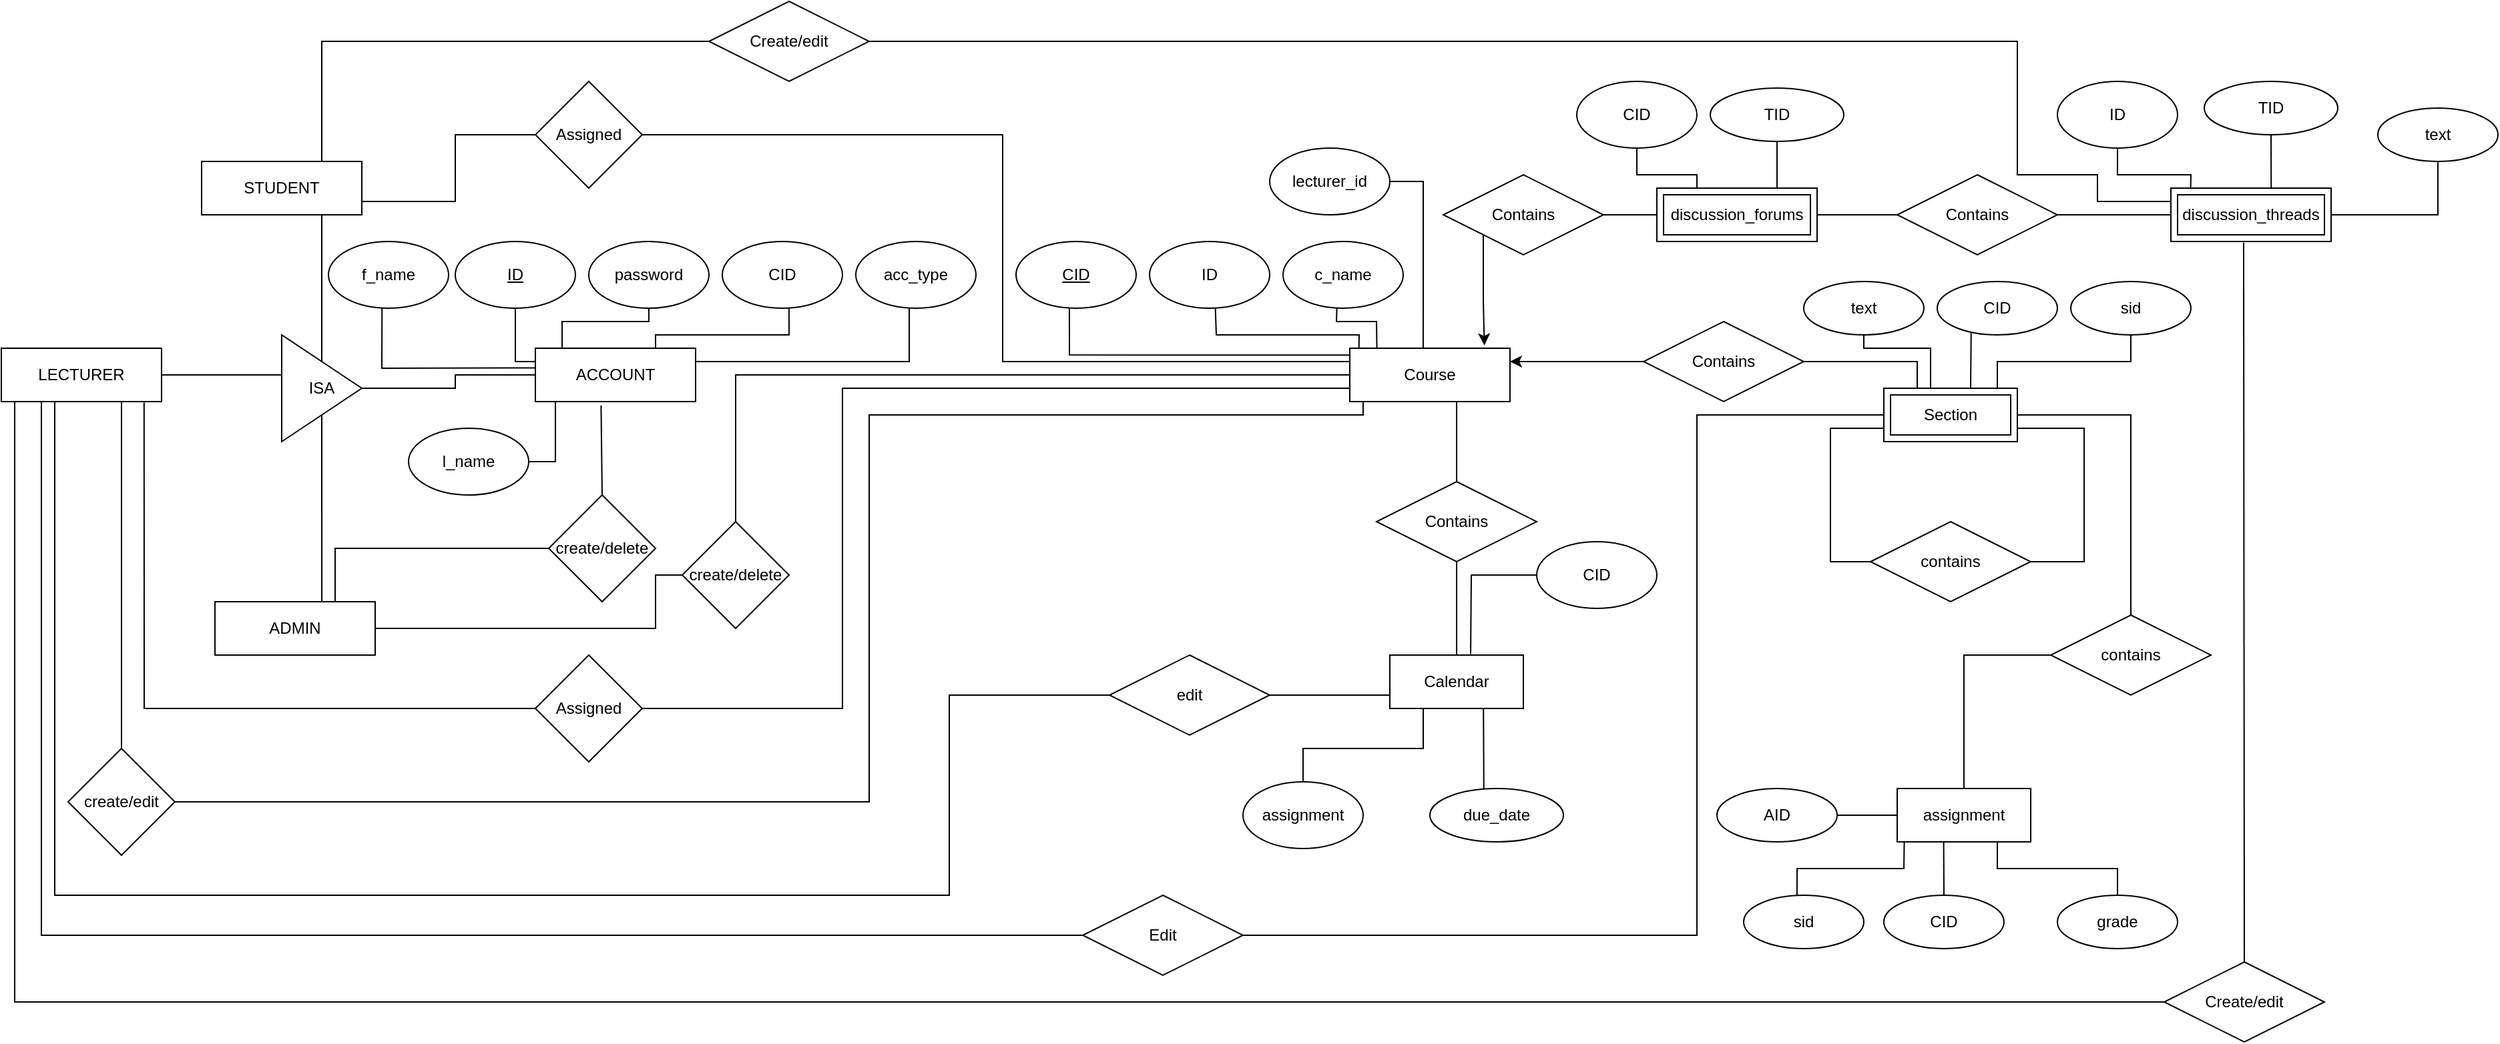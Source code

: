 <mxfile version="24.3.1" type="device">
  <diagram name="Page-1" id="hSoWHAhcee5RP-evhtU0">
    <mxGraphModel dx="3190" dy="1009" grid="0" gridSize="10" guides="1" tooltips="1" connect="1" arrows="1" fold="1" page="0" pageScale="1" pageWidth="850" pageHeight="1100" math="0" shadow="0">
      <root>
        <mxCell id="0" />
        <mxCell id="1" parent="0" />
        <mxCell id="UmYCyDXEo03vcc6FyXgW-2" value="ACCOUNT" style="rounded=0;whiteSpace=wrap;html=1;" parent="1" vertex="1">
          <mxGeometry x="-25" y="340" width="120" height="40" as="geometry" />
        </mxCell>
        <mxCell id="UmYCyDXEo03vcc6FyXgW-3" value="Course" style="rounded=0;whiteSpace=wrap;html=1;" parent="1" vertex="1">
          <mxGeometry x="585" y="340" width="120" height="40" as="geometry" />
        </mxCell>
        <mxCell id="UmYCyDXEo03vcc6FyXgW-4" value="STUDENT" style="rounded=0;whiteSpace=wrap;html=1;" parent="1" vertex="1">
          <mxGeometry x="-275" y="200" width="120" height="40" as="geometry" />
        </mxCell>
        <mxCell id="UmYCyDXEo03vcc6FyXgW-5" value="ADMIN" style="rounded=0;whiteSpace=wrap;html=1;" parent="1" vertex="1">
          <mxGeometry x="-265" y="530" width="120" height="40" as="geometry" />
        </mxCell>
        <mxCell id="UmYCyDXEo03vcc6FyXgW-6" value="LECTURER" style="rounded=0;whiteSpace=wrap;html=1;" parent="1" vertex="1">
          <mxGeometry x="-425" y="340" width="120" height="40" as="geometry" />
        </mxCell>
        <mxCell id="UmYCyDXEo03vcc6FyXgW-7" style="edgeStyle=orthogonalEdgeStyle;rounded=0;orthogonalLoop=1;jettySize=auto;html=1;exitX=0.5;exitY=1;exitDx=0;exitDy=0;" parent="1" source="UmYCyDXEo03vcc6FyXgW-6" target="UmYCyDXEo03vcc6FyXgW-6" edge="1">
          <mxGeometry relative="1" as="geometry" />
        </mxCell>
        <mxCell id="UmYCyDXEo03vcc6FyXgW-8" value="ISA" style="triangle;whiteSpace=wrap;html=1;rotation=0;" parent="1" vertex="1">
          <mxGeometry x="-215" y="330" width="60" height="80" as="geometry" />
        </mxCell>
        <mxCell id="UmYCyDXEo03vcc6FyXgW-9" value="" style="endArrow=none;html=1;rounded=0;exitX=1;exitY=0.5;exitDx=0;exitDy=0;entryX=0;entryY=0.5;entryDx=0;entryDy=0;" parent="1" source="UmYCyDXEo03vcc6FyXgW-8" target="UmYCyDXEo03vcc6FyXgW-2" edge="1">
          <mxGeometry width="50" height="50" relative="1" as="geometry">
            <mxPoint x="-135" y="450" as="sourcePoint" />
            <mxPoint x="-85" y="400" as="targetPoint" />
            <Array as="points">
              <mxPoint x="-85" y="370" />
              <mxPoint x="-85" y="360" />
            </Array>
          </mxGeometry>
        </mxCell>
        <mxCell id="UmYCyDXEo03vcc6FyXgW-10" value="" style="endArrow=none;html=1;rounded=0;entryX=0.5;entryY=1;entryDx=0;entryDy=0;exitX=0.667;exitY=0;exitDx=0;exitDy=0;exitPerimeter=0;" parent="1" source="UmYCyDXEo03vcc6FyXgW-5" target="UmYCyDXEo03vcc6FyXgW-8" edge="1">
          <mxGeometry width="50" height="50" relative="1" as="geometry">
            <mxPoint x="-155" y="500" as="sourcePoint" />
            <mxPoint x="-105" y="450" as="targetPoint" />
          </mxGeometry>
        </mxCell>
        <mxCell id="UmYCyDXEo03vcc6FyXgW-11" value="" style="endArrow=none;html=1;rounded=0;exitX=1;exitY=0.5;exitDx=0;exitDy=0;" parent="1" source="UmYCyDXEo03vcc6FyXgW-6" edge="1">
          <mxGeometry width="50" height="50" relative="1" as="geometry">
            <mxPoint x="-295" y="420" as="sourcePoint" />
            <mxPoint x="-215" y="360" as="targetPoint" />
          </mxGeometry>
        </mxCell>
        <mxCell id="UmYCyDXEo03vcc6FyXgW-12" value="" style="endArrow=none;html=1;rounded=0;exitX=0.5;exitY=0;exitDx=0;exitDy=0;entryX=0.75;entryY=1;entryDx=0;entryDy=0;" parent="1" source="UmYCyDXEo03vcc6FyXgW-8" target="UmYCyDXEo03vcc6FyXgW-4" edge="1">
          <mxGeometry width="50" height="50" relative="1" as="geometry">
            <mxPoint x="-45" y="260" as="sourcePoint" />
            <mxPoint x="5" y="210" as="targetPoint" />
          </mxGeometry>
        </mxCell>
        <mxCell id="UmYCyDXEo03vcc6FyXgW-13" value="create/delete" style="rhombus;whiteSpace=wrap;html=1;" parent="1" vertex="1">
          <mxGeometry x="-15" y="450" width="80" height="80" as="geometry" />
        </mxCell>
        <mxCell id="UmYCyDXEo03vcc6FyXgW-14" value="" style="endArrow=none;html=1;rounded=0;exitX=0.75;exitY=0;exitDx=0;exitDy=0;entryX=0;entryY=0.5;entryDx=0;entryDy=0;" parent="1" source="UmYCyDXEo03vcc6FyXgW-5" target="UmYCyDXEo03vcc6FyXgW-13" edge="1">
          <mxGeometry width="50" height="50" relative="1" as="geometry">
            <mxPoint x="-135" y="500" as="sourcePoint" />
            <mxPoint x="-85" y="450" as="targetPoint" />
            <Array as="points">
              <mxPoint x="-175" y="490" />
            </Array>
          </mxGeometry>
        </mxCell>
        <mxCell id="UmYCyDXEo03vcc6FyXgW-15" value="" style="endArrow=none;html=1;rounded=0;entryX=0.41;entryY=1.071;entryDx=0;entryDy=0;entryPerimeter=0;exitX=0.5;exitY=0;exitDx=0;exitDy=0;" parent="1" source="UmYCyDXEo03vcc6FyXgW-13" target="UmYCyDXEo03vcc6FyXgW-2" edge="1">
          <mxGeometry width="50" height="50" relative="1" as="geometry">
            <mxPoint x="-45" y="500" as="sourcePoint" />
            <mxPoint x="5" y="450" as="targetPoint" />
          </mxGeometry>
        </mxCell>
        <mxCell id="UmYCyDXEo03vcc6FyXgW-16" value="create/delete" style="rhombus;whiteSpace=wrap;html=1;" parent="1" vertex="1">
          <mxGeometry x="85" y="470" width="80" height="80" as="geometry" />
        </mxCell>
        <mxCell id="UmYCyDXEo03vcc6FyXgW-17" value="" style="endArrow=none;html=1;rounded=0;exitX=1;exitY=0.5;exitDx=0;exitDy=0;entryX=0;entryY=0.5;entryDx=0;entryDy=0;" parent="1" source="UmYCyDXEo03vcc6FyXgW-5" target="UmYCyDXEo03vcc6FyXgW-16" edge="1">
          <mxGeometry width="50" height="50" relative="1" as="geometry">
            <mxPoint x="-45" y="540" as="sourcePoint" />
            <mxPoint x="75" y="520" as="targetPoint" />
            <Array as="points">
              <mxPoint x="65" y="550" />
              <mxPoint x="65" y="510" />
            </Array>
          </mxGeometry>
        </mxCell>
        <mxCell id="UmYCyDXEo03vcc6FyXgW-18" value="" style="endArrow=none;html=1;rounded=0;exitX=0.5;exitY=0;exitDx=0;exitDy=0;entryX=0;entryY=0.5;entryDx=0;entryDy=0;" parent="1" source="UmYCyDXEo03vcc6FyXgW-16" target="UmYCyDXEo03vcc6FyXgW-3" edge="1">
          <mxGeometry width="50" height="50" relative="1" as="geometry">
            <mxPoint x="285" y="430" as="sourcePoint" />
            <mxPoint x="335" y="380" as="targetPoint" />
            <Array as="points">
              <mxPoint x="125" y="360" />
            </Array>
          </mxGeometry>
        </mxCell>
        <mxCell id="UmYCyDXEo03vcc6FyXgW-19" value="Assigned" style="rhombus;whiteSpace=wrap;html=1;" parent="1" vertex="1">
          <mxGeometry x="-25" y="140" width="80" height="80" as="geometry" />
        </mxCell>
        <mxCell id="UmYCyDXEo03vcc6FyXgW-20" value="Assigned" style="rhombus;whiteSpace=wrap;html=1;" parent="1" vertex="1">
          <mxGeometry x="-25" y="570" width="80" height="80" as="geometry" />
        </mxCell>
        <mxCell id="UmYCyDXEo03vcc6FyXgW-21" value="ID" style="ellipse;whiteSpace=wrap;html=1;fontStyle=4" parent="1" vertex="1">
          <mxGeometry x="-85" y="260" width="90" height="50" as="geometry" />
        </mxCell>
        <mxCell id="UmYCyDXEo03vcc6FyXgW-23" value="password" style="ellipse;whiteSpace=wrap;html=1;" parent="1" vertex="1">
          <mxGeometry x="15" y="260" width="90" height="50" as="geometry" />
        </mxCell>
        <mxCell id="UmYCyDXEo03vcc6FyXgW-24" value="CID" style="ellipse;whiteSpace=wrap;html=1;" parent="1" vertex="1">
          <mxGeometry x="115" y="260" width="90" height="50" as="geometry" />
        </mxCell>
        <mxCell id="UmYCyDXEo03vcc6FyXgW-25" value="acc_type" style="ellipse;whiteSpace=wrap;html=1;" parent="1" vertex="1">
          <mxGeometry x="215" y="260" width="90" height="50" as="geometry" />
        </mxCell>
        <mxCell id="UmYCyDXEo03vcc6FyXgW-26" value="" style="endArrow=none;html=1;rounded=0;exitX=0;exitY=0.25;exitDx=0;exitDy=0;entryX=0.5;entryY=1;entryDx=0;entryDy=0;" parent="1" source="UmYCyDXEo03vcc6FyXgW-2" target="UmYCyDXEo03vcc6FyXgW-21" edge="1">
          <mxGeometry width="50" height="50" relative="1" as="geometry">
            <mxPoint x="135" y="390" as="sourcePoint" />
            <mxPoint x="185" y="340" as="targetPoint" />
            <Array as="points">
              <mxPoint x="-40" y="350" />
            </Array>
          </mxGeometry>
        </mxCell>
        <mxCell id="UmYCyDXEo03vcc6FyXgW-27" value="" style="endArrow=none;html=1;rounded=0;entryX=0.5;entryY=1;entryDx=0;entryDy=0;exitX=0.167;exitY=0;exitDx=0;exitDy=0;exitPerimeter=0;" parent="1" source="UmYCyDXEo03vcc6FyXgW-2" target="UmYCyDXEo03vcc6FyXgW-23" edge="1">
          <mxGeometry width="50" height="50" relative="1" as="geometry">
            <mxPoint x="-45" y="370" as="sourcePoint" />
            <mxPoint x="5" y="320" as="targetPoint" />
            <Array as="points">
              <mxPoint x="-5" y="320" />
              <mxPoint x="60" y="320" />
            </Array>
          </mxGeometry>
        </mxCell>
        <mxCell id="UmYCyDXEo03vcc6FyXgW-28" value="" style="endArrow=none;html=1;rounded=0;exitX=0.75;exitY=0;exitDx=0;exitDy=0;entryX=0.555;entryY=0.994;entryDx=0;entryDy=0;entryPerimeter=0;" parent="1" source="UmYCyDXEo03vcc6FyXgW-2" target="UmYCyDXEo03vcc6FyXgW-24" edge="1">
          <mxGeometry width="50" height="50" relative="1" as="geometry">
            <mxPoint x="125" y="350" as="sourcePoint" />
            <mxPoint x="175" y="300" as="targetPoint" />
            <Array as="points">
              <mxPoint x="65" y="330" />
              <mxPoint x="165" y="330" />
            </Array>
          </mxGeometry>
        </mxCell>
        <mxCell id="UmYCyDXEo03vcc6FyXgW-29" value="" style="endArrow=none;html=1;rounded=0;exitX=1;exitY=0.25;exitDx=0;exitDy=0;" parent="1" source="UmYCyDXEo03vcc6FyXgW-2" edge="1">
          <mxGeometry width="50" height="50" relative="1" as="geometry">
            <mxPoint x="125" y="350" as="sourcePoint" />
            <mxPoint x="255" y="310" as="targetPoint" />
            <Array as="points">
              <mxPoint x="255" y="350" />
            </Array>
          </mxGeometry>
        </mxCell>
        <mxCell id="UmYCyDXEo03vcc6FyXgW-30" value="" style="endArrow=none;html=1;rounded=0;exitX=1;exitY=0.5;exitDx=0;exitDy=0;entryX=0;entryY=0.25;entryDx=0;entryDy=0;" parent="1" source="UmYCyDXEo03vcc6FyXgW-19" target="UmYCyDXEo03vcc6FyXgW-3" edge="1">
          <mxGeometry width="50" height="50" relative="1" as="geometry">
            <mxPoint x="-45" y="320" as="sourcePoint" />
            <mxPoint x="5" y="270" as="targetPoint" />
            <Array as="points">
              <mxPoint x="325" y="180" />
              <mxPoint x="325" y="350" />
            </Array>
          </mxGeometry>
        </mxCell>
        <mxCell id="UmYCyDXEo03vcc6FyXgW-31" value="" style="endArrow=none;html=1;rounded=0;entryX=0;entryY=0.5;entryDx=0;entryDy=0;exitX=1;exitY=0.75;exitDx=0;exitDy=0;" parent="1" source="UmYCyDXEo03vcc6FyXgW-4" target="UmYCyDXEo03vcc6FyXgW-19" edge="1">
          <mxGeometry width="50" height="50" relative="1" as="geometry">
            <mxPoint x="-45" y="320" as="sourcePoint" />
            <mxPoint x="5" y="270" as="targetPoint" />
            <Array as="points">
              <mxPoint x="-85" y="230" />
              <mxPoint x="-85" y="180" />
            </Array>
          </mxGeometry>
        </mxCell>
        <mxCell id="UmYCyDXEo03vcc6FyXgW-32" value="CID" style="ellipse;whiteSpace=wrap;html=1;fontStyle=4" parent="1" vertex="1">
          <mxGeometry x="335" y="260" width="90" height="50" as="geometry" />
        </mxCell>
        <mxCell id="UmYCyDXEo03vcc6FyXgW-33" value="ID" style="ellipse;whiteSpace=wrap;html=1;" parent="1" vertex="1">
          <mxGeometry x="435" y="260" width="90" height="50" as="geometry" />
        </mxCell>
        <mxCell id="UmYCyDXEo03vcc6FyXgW-34" value="c_name" style="ellipse;whiteSpace=wrap;html=1;" parent="1" vertex="1">
          <mxGeometry x="535" y="260" width="90" height="50" as="geometry" />
        </mxCell>
        <mxCell id="UmYCyDXEo03vcc6FyXgW-35" value="" style="endArrow=none;html=1;rounded=0;exitX=-0.004;exitY=0.129;exitDx=0;exitDy=0;exitPerimeter=0;entryX=0.444;entryY=0.99;entryDx=0;entryDy=0;entryPerimeter=0;" parent="1" source="UmYCyDXEo03vcc6FyXgW-3" target="UmYCyDXEo03vcc6FyXgW-32" edge="1">
          <mxGeometry width="50" height="50" relative="1" as="geometry">
            <mxPoint x="525" y="350" as="sourcePoint" />
            <mxPoint x="405" y="320" as="targetPoint" />
            <Array as="points">
              <mxPoint x="375" y="345" />
            </Array>
          </mxGeometry>
        </mxCell>
        <mxCell id="UmYCyDXEo03vcc6FyXgW-36" value="" style="endArrow=none;html=1;rounded=0;exitX=0.057;exitY=-0.001;exitDx=0;exitDy=0;exitPerimeter=0;entryX=0.548;entryY=1.003;entryDx=0;entryDy=0;entryPerimeter=0;" parent="1" source="UmYCyDXEo03vcc6FyXgW-3" target="UmYCyDXEo03vcc6FyXgW-33" edge="1">
          <mxGeometry width="50" height="50" relative="1" as="geometry">
            <mxPoint x="595" y="360" as="sourcePoint" />
            <mxPoint x="645" y="310" as="targetPoint" />
            <Array as="points">
              <mxPoint x="592" y="330" />
              <mxPoint x="485" y="330" />
            </Array>
          </mxGeometry>
        </mxCell>
        <mxCell id="UmYCyDXEo03vcc6FyXgW-37" value="" style="endArrow=none;html=1;rounded=0;entryX=0.448;entryY=0.995;entryDx=0;entryDy=0;entryPerimeter=0;exitX=0.169;exitY=-0.011;exitDx=0;exitDy=0;exitPerimeter=0;" parent="1" source="UmYCyDXEo03vcc6FyXgW-3" target="UmYCyDXEo03vcc6FyXgW-34" edge="1">
          <mxGeometry width="50" height="50" relative="1" as="geometry">
            <mxPoint x="575" y="360" as="sourcePoint" />
            <mxPoint x="625" y="310" as="targetPoint" />
            <Array as="points">
              <mxPoint x="605" y="320" />
              <mxPoint x="575" y="320" />
            </Array>
          </mxGeometry>
        </mxCell>
        <mxCell id="UmYCyDXEo03vcc6FyXgW-38" value="" style="endArrow=none;html=1;rounded=0;exitX=1;exitY=0.5;exitDx=0;exitDy=0;entryX=0;entryY=0.75;entryDx=0;entryDy=0;" parent="1" source="UmYCyDXEo03vcc6FyXgW-20" target="UmYCyDXEo03vcc6FyXgW-3" edge="1">
          <mxGeometry width="50" height="50" relative="1" as="geometry">
            <mxPoint x="255" y="400" as="sourcePoint" />
            <mxPoint x="305" y="350" as="targetPoint" />
            <Array as="points">
              <mxPoint x="205" y="610" />
              <mxPoint x="205" y="370" />
            </Array>
          </mxGeometry>
        </mxCell>
        <mxCell id="UmYCyDXEo03vcc6FyXgW-39" value="" style="endArrow=none;html=1;rounded=0;exitX=0.891;exitY=1.016;exitDx=0;exitDy=0;exitPerimeter=0;entryX=0;entryY=0.5;entryDx=0;entryDy=0;" parent="1" source="UmYCyDXEo03vcc6FyXgW-6" target="UmYCyDXEo03vcc6FyXgW-20" edge="1">
          <mxGeometry width="50" height="50" relative="1" as="geometry">
            <mxPoint x="255" y="400" as="sourcePoint" />
            <mxPoint x="305" y="350" as="targetPoint" />
            <Array as="points">
              <mxPoint x="-318" y="610" />
            </Array>
          </mxGeometry>
        </mxCell>
        <mxCell id="UmYCyDXEo03vcc6FyXgW-40" value="create/edit" style="rhombus;whiteSpace=wrap;html=1;" parent="1" vertex="1">
          <mxGeometry x="-375" y="640" width="80" height="80" as="geometry" />
        </mxCell>
        <mxCell id="UmYCyDXEo03vcc6FyXgW-41" value="" style="endArrow=none;html=1;rounded=0;exitX=0.5;exitY=0;exitDx=0;exitDy=0;" parent="1" source="UmYCyDXEo03vcc6FyXgW-40" edge="1">
          <mxGeometry width="50" height="50" relative="1" as="geometry">
            <mxPoint x="135" y="430" as="sourcePoint" />
            <mxPoint x="-335" y="380" as="targetPoint" />
          </mxGeometry>
        </mxCell>
        <mxCell id="UmYCyDXEo03vcc6FyXgW-42" value="" style="endArrow=none;html=1;rounded=0;exitX=1;exitY=0.5;exitDx=0;exitDy=0;entryX=0.083;entryY=1;entryDx=0;entryDy=0;entryPerimeter=0;" parent="1" source="UmYCyDXEo03vcc6FyXgW-40" target="UmYCyDXEo03vcc6FyXgW-3" edge="1">
          <mxGeometry width="50" height="50" relative="1" as="geometry">
            <mxPoint x="135" y="430" as="sourcePoint" />
            <mxPoint x="185" y="380" as="targetPoint" />
            <Array as="points">
              <mxPoint x="225" y="680" />
              <mxPoint x="225" y="390" />
              <mxPoint x="595" y="390" />
            </Array>
          </mxGeometry>
        </mxCell>
        <mxCell id="UmYCyDXEo03vcc6FyXgW-45" value="Section" style="shape=ext;margin=3;double=1;whiteSpace=wrap;html=1;align=center;" parent="1" vertex="1">
          <mxGeometry x="985" y="370" width="100" height="40" as="geometry" />
        </mxCell>
        <mxCell id="UmYCyDXEo03vcc6FyXgW-46" value="discussion_threads" style="shape=ext;margin=3;double=1;whiteSpace=wrap;html=1;align=center;" parent="1" vertex="1">
          <mxGeometry x="1200" y="220" width="120" height="40" as="geometry" />
        </mxCell>
        <mxCell id="UmYCyDXEo03vcc6FyXgW-47" value="discussion_forums" style="shape=ext;margin=3;double=1;whiteSpace=wrap;html=1;align=center;" parent="1" vertex="1">
          <mxGeometry x="815" y="220" width="120" height="40" as="geometry" />
        </mxCell>
        <mxCell id="UmYCyDXEo03vcc6FyXgW-48" value="Calendar" style="whiteSpace=wrap;html=1;align=center;" parent="1" vertex="1">
          <mxGeometry x="615" y="570" width="100" height="40" as="geometry" />
        </mxCell>
        <mxCell id="UmYCyDXEo03vcc6FyXgW-49" value="Contains" style="shape=rhombus;perimeter=rhombusPerimeter;whiteSpace=wrap;html=1;align=center;" parent="1" vertex="1">
          <mxGeometry x="605" y="440" width="120" height="60" as="geometry" />
        </mxCell>
        <mxCell id="UmYCyDXEo03vcc6FyXgW-50" value="Contains" style="shape=rhombus;perimeter=rhombusPerimeter;whiteSpace=wrap;html=1;align=center;" parent="1" vertex="1">
          <mxGeometry x="995" y="210" width="120" height="60" as="geometry" />
        </mxCell>
        <mxCell id="UmYCyDXEo03vcc6FyXgW-53" value="edit" style="shape=rhombus;perimeter=rhombusPerimeter;whiteSpace=wrap;html=1;align=center;" parent="1" vertex="1">
          <mxGeometry x="405" y="570" width="120" height="60" as="geometry" />
        </mxCell>
        <mxCell id="UmYCyDXEo03vcc6FyXgW-54" value="" style="endArrow=none;html=1;rounded=0;exitX=1;exitY=0.5;exitDx=0;exitDy=0;entryX=0;entryY=0.75;entryDx=0;entryDy=0;" parent="1" source="UmYCyDXEo03vcc6FyXgW-53" target="UmYCyDXEo03vcc6FyXgW-48" edge="1">
          <mxGeometry relative="1" as="geometry">
            <mxPoint x="195" y="450" as="sourcePoint" />
            <mxPoint x="355" y="450" as="targetPoint" />
          </mxGeometry>
        </mxCell>
        <mxCell id="UmYCyDXEo03vcc6FyXgW-55" value="" style="endArrow=none;html=1;rounded=0;exitX=0;exitY=0.5;exitDx=0;exitDy=0;" parent="1" source="UmYCyDXEo03vcc6FyXgW-53" edge="1">
          <mxGeometry relative="1" as="geometry">
            <mxPoint x="195" y="450" as="sourcePoint" />
            <mxPoint x="-385" y="380" as="targetPoint" />
            <Array as="points">
              <mxPoint x="285" y="600" />
              <mxPoint x="285" y="750" />
              <mxPoint x="-385" y="750" />
            </Array>
          </mxGeometry>
        </mxCell>
        <mxCell id="UmYCyDXEo03vcc6FyXgW-56" value="" style="endArrow=none;html=1;rounded=0;exitX=0.5;exitY=1;exitDx=0;exitDy=0;entryX=0.5;entryY=0;entryDx=0;entryDy=0;" parent="1" source="UmYCyDXEo03vcc6FyXgW-49" target="UmYCyDXEo03vcc6FyXgW-48" edge="1">
          <mxGeometry relative="1" as="geometry">
            <mxPoint x="105" y="600" as="sourcePoint" />
            <mxPoint x="265" y="600" as="targetPoint" />
          </mxGeometry>
        </mxCell>
        <mxCell id="UmYCyDXEo03vcc6FyXgW-57" value="" style="endArrow=none;html=1;rounded=0;exitX=0.5;exitY=0;exitDx=0;exitDy=0;" parent="1" source="UmYCyDXEo03vcc6FyXgW-49" edge="1">
          <mxGeometry relative="1" as="geometry">
            <mxPoint x="105" y="600" as="sourcePoint" />
            <mxPoint x="665" y="380" as="targetPoint" />
          </mxGeometry>
        </mxCell>
        <mxCell id="UmYCyDXEo03vcc6FyXgW-58" value="" style="endArrow=none;html=1;rounded=0;entryX=0;entryY=0.5;entryDx=0;entryDy=0;exitX=1;exitY=0.5;exitDx=0;exitDy=0;" parent="1" source="UmYCyDXEo03vcc6FyXgW-47" target="UmYCyDXEo03vcc6FyXgW-50" edge="1">
          <mxGeometry relative="1" as="geometry">
            <mxPoint x="605" y="420" as="sourcePoint" />
            <mxPoint x="765" y="420" as="targetPoint" />
          </mxGeometry>
        </mxCell>
        <mxCell id="UmYCyDXEo03vcc6FyXgW-59" value="" style="endArrow=none;html=1;rounded=0;exitX=1;exitY=0.5;exitDx=0;exitDy=0;entryX=0;entryY=0.5;entryDx=0;entryDy=0;" parent="1" source="UmYCyDXEo03vcc6FyXgW-50" target="UmYCyDXEo03vcc6FyXgW-46" edge="1">
          <mxGeometry relative="1" as="geometry">
            <mxPoint x="1105" y="330" as="sourcePoint" />
            <mxPoint x="1265" y="330" as="targetPoint" />
          </mxGeometry>
        </mxCell>
        <mxCell id="UmYCyDXEo03vcc6FyXgW-60" value="Contains" style="shape=rhombus;perimeter=rhombusPerimeter;whiteSpace=wrap;html=1;align=center;" parent="1" vertex="1">
          <mxGeometry x="655" y="210" width="120" height="60" as="geometry" />
        </mxCell>
        <mxCell id="UmYCyDXEo03vcc6FyXgW-61" value="" style="endArrow=none;html=1;rounded=0;entryX=0;entryY=0.5;entryDx=0;entryDy=0;exitX=1;exitY=0.5;exitDx=0;exitDy=0;" parent="1" source="UmYCyDXEo03vcc6FyXgW-60" target="UmYCyDXEo03vcc6FyXgW-47" edge="1">
          <mxGeometry relative="1" as="geometry">
            <mxPoint x="605" y="420" as="sourcePoint" />
            <mxPoint x="765" y="420" as="targetPoint" />
          </mxGeometry>
        </mxCell>
        <mxCell id="UmYCyDXEo03vcc6FyXgW-63" value="contains" style="shape=rhombus;perimeter=rhombusPerimeter;whiteSpace=wrap;html=1;align=center;" parent="1" vertex="1">
          <mxGeometry x="975" y="470" width="120" height="60" as="geometry" />
        </mxCell>
        <mxCell id="UmYCyDXEo03vcc6FyXgW-65" value="" style="endArrow=none;html=1;rounded=0;entryX=0;entryY=0.75;entryDx=0;entryDy=0;exitX=0;exitY=0.5;exitDx=0;exitDy=0;entryPerimeter=0;" parent="1" source="UmYCyDXEo03vcc6FyXgW-63" target="UmYCyDXEo03vcc6FyXgW-45" edge="1">
          <mxGeometry relative="1" as="geometry">
            <mxPoint x="525" y="390" as="sourcePoint" />
            <mxPoint x="685" y="390" as="targetPoint" />
            <Array as="points">
              <mxPoint x="945" y="500" />
              <mxPoint x="945" y="400" />
            </Array>
          </mxGeometry>
        </mxCell>
        <mxCell id="UmYCyDXEo03vcc6FyXgW-67" value="" style="endArrow=none;html=1;rounded=0;exitX=1;exitY=0.75;exitDx=0;exitDy=0;entryX=1;entryY=0.5;entryDx=0;entryDy=0;" parent="1" source="UmYCyDXEo03vcc6FyXgW-45" target="UmYCyDXEo03vcc6FyXgW-63" edge="1">
          <mxGeometry relative="1" as="geometry">
            <mxPoint x="1135" y="420" as="sourcePoint" />
            <mxPoint x="1295" y="420" as="targetPoint" />
            <Array as="points">
              <mxPoint x="1135" y="400" />
              <mxPoint x="1135" y="500" />
            </Array>
          </mxGeometry>
        </mxCell>
        <mxCell id="UmYCyDXEo03vcc6FyXgW-68" style="edgeStyle=orthogonalEdgeStyle;rounded=0;orthogonalLoop=1;jettySize=auto;html=1;exitX=0;exitY=1;exitDx=0;exitDy=0;entryX=0.84;entryY=-0.054;entryDx=0;entryDy=0;entryPerimeter=0;" parent="1" source="UmYCyDXEo03vcc6FyXgW-60" target="UmYCyDXEo03vcc6FyXgW-3" edge="1">
          <mxGeometry relative="1" as="geometry" />
        </mxCell>
        <mxCell id="UmYCyDXEo03vcc6FyXgW-70" style="edgeStyle=orthogonalEdgeStyle;rounded=0;orthogonalLoop=1;jettySize=auto;html=1;entryX=1;entryY=0.25;entryDx=0;entryDy=0;" parent="1" source="UmYCyDXEo03vcc6FyXgW-69" target="UmYCyDXEo03vcc6FyXgW-3" edge="1">
          <mxGeometry relative="1" as="geometry" />
        </mxCell>
        <mxCell id="UmYCyDXEo03vcc6FyXgW-69" value="Contains" style="shape=rhombus;perimeter=rhombusPerimeter;whiteSpace=wrap;html=1;align=center;" parent="1" vertex="1">
          <mxGeometry x="805" y="320" width="120" height="60" as="geometry" />
        </mxCell>
        <mxCell id="UmYCyDXEo03vcc6FyXgW-71" value="" style="endArrow=none;html=1;rounded=0;exitX=0.25;exitY=0;exitDx=0;exitDy=0;entryX=1;entryY=0.5;entryDx=0;entryDy=0;" parent="1" source="UmYCyDXEo03vcc6FyXgW-45" target="UmYCyDXEo03vcc6FyXgW-69" edge="1">
          <mxGeometry relative="1" as="geometry">
            <mxPoint x="1025" y="330" as="sourcePoint" />
            <mxPoint x="1185" y="330" as="targetPoint" />
            <Array as="points">
              <mxPoint x="1010" y="350" />
            </Array>
          </mxGeometry>
        </mxCell>
        <mxCell id="UmYCyDXEo03vcc6FyXgW-72" value="CID" style="ellipse;whiteSpace=wrap;html=1;" parent="1" vertex="1">
          <mxGeometry x="755" y="140" width="90" height="50" as="geometry" />
        </mxCell>
        <mxCell id="UmYCyDXEo03vcc6FyXgW-73" value="CID" style="ellipse;whiteSpace=wrap;html=1;" parent="1" vertex="1">
          <mxGeometry x="1025" y="290" width="90" height="40" as="geometry" />
        </mxCell>
        <mxCell id="UmYCyDXEo03vcc6FyXgW-75" value="CID" style="ellipse;whiteSpace=wrap;html=1;" parent="1" vertex="1">
          <mxGeometry x="725" y="485" width="90" height="50" as="geometry" />
        </mxCell>
        <mxCell id="UmYCyDXEo03vcc6FyXgW-76" value="ID" style="ellipse;whiteSpace=wrap;html=1;" parent="1" vertex="1">
          <mxGeometry x="1115" y="140" width="90" height="50" as="geometry" />
        </mxCell>
        <mxCell id="UmYCyDXEo03vcc6FyXgW-77" value="text" style="ellipse;whiteSpace=wrap;html=1;align=center;" parent="1" vertex="1">
          <mxGeometry x="925" y="290" width="90" height="40" as="geometry" />
        </mxCell>
        <mxCell id="UmYCyDXEo03vcc6FyXgW-78" value="sid" style="ellipse;whiteSpace=wrap;html=1;align=center;" parent="1" vertex="1">
          <mxGeometry x="1125" y="290" width="90" height="40" as="geometry" />
        </mxCell>
        <mxCell id="UmYCyDXEo03vcc6FyXgW-80" value="Edit" style="shape=rhombus;perimeter=rhombusPerimeter;whiteSpace=wrap;html=1;align=center;" parent="1" vertex="1">
          <mxGeometry x="385" y="750" width="120" height="60" as="geometry" />
        </mxCell>
        <mxCell id="UmYCyDXEo03vcc6FyXgW-81" value="" style="endArrow=none;html=1;rounded=0;exitX=0.701;exitY=0.997;exitDx=0;exitDy=0;entryX=0.404;entryY=0.025;entryDx=0;entryDy=0;entryPerimeter=0;exitPerimeter=0;" parent="1" source="UmYCyDXEo03vcc6FyXgW-48" target="UmYCyDXEo03vcc6FyXgW-86" edge="1">
          <mxGeometry relative="1" as="geometry">
            <mxPoint x="955" y="710" as="sourcePoint" />
            <mxPoint x="1115" y="710" as="targetPoint" />
          </mxGeometry>
        </mxCell>
        <mxCell id="UmYCyDXEo03vcc6FyXgW-83" value="" style="endArrow=none;html=1;rounded=0;entryX=0;entryY=0.5;entryDx=0;entryDy=0;exitX=0.25;exitY=1;exitDx=0;exitDy=0;" parent="1" source="UmYCyDXEo03vcc6FyXgW-6" target="UmYCyDXEo03vcc6FyXgW-80" edge="1">
          <mxGeometry relative="1" as="geometry">
            <mxPoint x="115" y="550" as="sourcePoint" />
            <mxPoint x="275" y="550" as="targetPoint" />
            <Array as="points">
              <mxPoint x="-395" y="780" />
            </Array>
          </mxGeometry>
        </mxCell>
        <mxCell id="UmYCyDXEo03vcc6FyXgW-84" value="" style="endArrow=none;html=1;rounded=0;exitX=1;exitY=0.5;exitDx=0;exitDy=0;entryX=0;entryY=0.5;entryDx=0;entryDy=0;" parent="1" source="UmYCyDXEo03vcc6FyXgW-80" target="UmYCyDXEo03vcc6FyXgW-45" edge="1">
          <mxGeometry relative="1" as="geometry">
            <mxPoint x="555" y="780" as="sourcePoint" />
            <mxPoint x="715" y="780" as="targetPoint" />
            <Array as="points">
              <mxPoint x="845" y="780" />
              <mxPoint x="845" y="390" />
            </Array>
          </mxGeometry>
        </mxCell>
        <mxCell id="UmYCyDXEo03vcc6FyXgW-86" value="due_date" style="ellipse;whiteSpace=wrap;html=1;align=center;" parent="1" vertex="1">
          <mxGeometry x="645" y="670" width="100" height="40" as="geometry" />
        </mxCell>
        <mxCell id="UmYCyDXEo03vcc6FyXgW-88" value="" style="endArrow=none;html=1;rounded=0;exitX=0.605;exitY=-0.019;exitDx=0;exitDy=0;exitPerimeter=0;entryX=0;entryY=0.5;entryDx=0;entryDy=0;" parent="1" source="UmYCyDXEo03vcc6FyXgW-48" target="UmYCyDXEo03vcc6FyXgW-75" edge="1">
          <mxGeometry relative="1" as="geometry">
            <mxPoint x="585" y="610" as="sourcePoint" />
            <mxPoint x="745" y="610" as="targetPoint" />
            <Array as="points">
              <mxPoint x="676" y="510" />
            </Array>
          </mxGeometry>
        </mxCell>
        <mxCell id="UmYCyDXEo03vcc6FyXgW-89" value="TID&lt;span style=&quot;color: rgba(0, 0, 0, 0); font-family: monospace; font-size: 0px; text-align: start; text-wrap: nowrap;&quot;&gt;%3CmxGraphModel%3E%3Croot%3E%3CmxCell%20id%3D%220%22%2F%3E%3CmxCell%20id%3D%221%22%20parent%3D%220%22%2F%3E%3CmxCell%20id%3D%222%22%20value%3D%22fID%22%20style%3D%22ellipse%3BwhiteSpace%3Dwrap%3Bhtml%3D1%3Balign%3Dcenter%3B%22%20vertex%3D%221%22%20parent%3D%221%22%3E%3CmxGeometry%20x%3D%22940%22%20y%3D%2235%22%20width%3D%22100%22%20height%3D%2240%22%20as%3D%22geometry%22%2F%3E%3C%2FmxCell%3E%3C%2Froot%3E%3C%2FmxGraphModel%3E&lt;/span&gt;" style="ellipse;whiteSpace=wrap;html=1;align=center;" parent="1" vertex="1">
          <mxGeometry x="855" y="145" width="100" height="40" as="geometry" />
        </mxCell>
        <mxCell id="UmYCyDXEo03vcc6FyXgW-92" value="TID&lt;span style=&quot;color: rgba(0, 0, 0, 0); font-family: monospace; font-size: 0px; text-align: start; text-wrap: nowrap;&quot;&gt;%3CmxGraphModel%3E%3Croot%3E%3CmxCell%20id%3D%220%22%2F%3E%3CmxCell%20id%3D%221%22%20parent%3D%220%22%2F%3E%3CmxCell%20id%3D%222%22%20value%3D%22fID%22%20style%3D%22ellipse%3BwhiteSpace%3Dwrap%3Bhtml%3D1%3Balign%3Dcenter%3B%22%20vertex%3D%221%22%20parent%3D%221%22%3E%3CmxGeometry%20x%3D%22940%22%20y%3D%2235%22%20width%3D%22100%22%20height%3D%2240%22%20as%3D%22geometry%22%2F%3E%3C%2FmxCell%3E%3C%2Froot%3E%3C%2FmxGraphModel%3E&lt;/span&gt;" style="ellipse;whiteSpace=wrap;html=1;align=center;" parent="1" vertex="1">
          <mxGeometry x="1225" y="140" width="100" height="40" as="geometry" />
        </mxCell>
        <mxCell id="UmYCyDXEo03vcc6FyXgW-93" value="text" style="ellipse;whiteSpace=wrap;html=1;align=center;" parent="1" vertex="1">
          <mxGeometry x="1355" y="160" width="90" height="40" as="geometry" />
        </mxCell>
        <mxCell id="UmYCyDXEo03vcc6FyXgW-94" value="Create/edit" style="shape=rhombus;perimeter=rhombusPerimeter;whiteSpace=wrap;html=1;align=center;" parent="1" vertex="1">
          <mxGeometry x="105" y="80" width="120" height="60" as="geometry" />
        </mxCell>
        <mxCell id="UmYCyDXEo03vcc6FyXgW-95" value="" style="endArrow=none;html=1;rounded=0;exitX=0.75;exitY=0;exitDx=0;exitDy=0;entryX=0;entryY=0.5;entryDx=0;entryDy=0;" parent="1" source="UmYCyDXEo03vcc6FyXgW-4" target="UmYCyDXEo03vcc6FyXgW-94" edge="1">
          <mxGeometry relative="1" as="geometry">
            <mxPoint x="-5" y="230" as="sourcePoint" />
            <mxPoint x="155" y="230" as="targetPoint" />
            <Array as="points">
              <mxPoint x="-185" y="110" />
            </Array>
          </mxGeometry>
        </mxCell>
        <mxCell id="UmYCyDXEo03vcc6FyXgW-96" value="" style="endArrow=none;html=1;rounded=0;exitX=1;exitY=0.5;exitDx=0;exitDy=0;entryX=0;entryY=0.25;entryDx=0;entryDy=0;" parent="1" source="UmYCyDXEo03vcc6FyXgW-94" target="UmYCyDXEo03vcc6FyXgW-46" edge="1">
          <mxGeometry relative="1" as="geometry">
            <mxPoint x="595" y="220" as="sourcePoint" />
            <mxPoint x="755" y="220" as="targetPoint" />
            <Array as="points">
              <mxPoint x="1085" y="110" />
              <mxPoint x="1085" y="210" />
              <mxPoint x="1145" y="210" />
              <mxPoint x="1145" y="230" />
            </Array>
          </mxGeometry>
        </mxCell>
        <mxCell id="UmYCyDXEo03vcc6FyXgW-98" value="" style="endArrow=none;html=1;rounded=0;exitX=0.5;exitY=1;exitDx=0;exitDy=0;entryX=0.123;entryY=0;entryDx=0;entryDy=0;entryPerimeter=0;" parent="1" source="UmYCyDXEo03vcc6FyXgW-76" target="UmYCyDXEo03vcc6FyXgW-46" edge="1">
          <mxGeometry relative="1" as="geometry">
            <mxPoint x="975" y="200" as="sourcePoint" />
            <mxPoint x="1135" y="200" as="targetPoint" />
            <Array as="points">
              <mxPoint x="1160" y="210" />
              <mxPoint x="1215" y="210" />
            </Array>
          </mxGeometry>
        </mxCell>
        <mxCell id="UmYCyDXEo03vcc6FyXgW-99" value="" style="endArrow=none;html=1;rounded=0;exitX=0.5;exitY=1;exitDx=0;exitDy=0;entryX=0.626;entryY=-0.003;entryDx=0;entryDy=0;entryPerimeter=0;" parent="1" source="UmYCyDXEo03vcc6FyXgW-92" target="UmYCyDXEo03vcc6FyXgW-46" edge="1">
          <mxGeometry relative="1" as="geometry">
            <mxPoint x="1125" y="220" as="sourcePoint" />
            <mxPoint x="1285" y="220" as="targetPoint" />
          </mxGeometry>
        </mxCell>
        <mxCell id="UmYCyDXEo03vcc6FyXgW-100" value="" style="endArrow=none;html=1;rounded=0;exitX=0.5;exitY=1;exitDx=0;exitDy=0;entryX=1;entryY=0.5;entryDx=0;entryDy=0;" parent="1" source="UmYCyDXEo03vcc6FyXgW-93" target="UmYCyDXEo03vcc6FyXgW-46" edge="1">
          <mxGeometry relative="1" as="geometry">
            <mxPoint x="1125" y="220" as="sourcePoint" />
            <mxPoint x="1285" y="220" as="targetPoint" />
            <Array as="points">
              <mxPoint x="1400" y="240" />
            </Array>
          </mxGeometry>
        </mxCell>
        <mxCell id="UmYCyDXEo03vcc6FyXgW-101" value="Create/edit" style="shape=rhombus;perimeter=rhombusPerimeter;whiteSpace=wrap;html=1;align=center;" parent="1" vertex="1">
          <mxGeometry x="1195" y="800" width="120" height="60" as="geometry" />
        </mxCell>
        <mxCell id="UmYCyDXEo03vcc6FyXgW-102" value="" style="endArrow=none;html=1;rounded=0;entryX=0;entryY=0.5;entryDx=0;entryDy=0;" parent="1" target="UmYCyDXEo03vcc6FyXgW-101" edge="1">
          <mxGeometry relative="1" as="geometry">
            <mxPoint x="-415" y="380" as="sourcePoint" />
            <mxPoint x="635" y="420" as="targetPoint" />
            <Array as="points">
              <mxPoint x="-415" y="830" />
            </Array>
          </mxGeometry>
        </mxCell>
        <mxCell id="UmYCyDXEo03vcc6FyXgW-103" value="" style="endArrow=none;html=1;rounded=0;exitX=0.5;exitY=0;exitDx=0;exitDy=0;entryX=0.454;entryY=1.023;entryDx=0;entryDy=0;entryPerimeter=0;" parent="1" source="UmYCyDXEo03vcc6FyXgW-101" target="UmYCyDXEo03vcc6FyXgW-46" edge="1">
          <mxGeometry relative="1" as="geometry">
            <mxPoint x="475" y="420" as="sourcePoint" />
            <mxPoint x="635" y="420" as="targetPoint" />
          </mxGeometry>
        </mxCell>
        <mxCell id="UmYCyDXEo03vcc6FyXgW-104" value="" style="endArrow=none;html=1;rounded=0;entryX=0.5;entryY=1;entryDx=0;entryDy=0;exitX=0.35;exitY=0;exitDx=0;exitDy=0;exitPerimeter=0;" parent="1" source="UmYCyDXEo03vcc6FyXgW-45" target="UmYCyDXEo03vcc6FyXgW-77" edge="1">
          <mxGeometry relative="1" as="geometry">
            <mxPoint x="1030" y="360" as="sourcePoint" />
            <mxPoint x="350" y="460" as="targetPoint" />
            <Array as="points">
              <mxPoint x="1020" y="340" />
              <mxPoint x="970" y="340" />
            </Array>
          </mxGeometry>
        </mxCell>
        <mxCell id="UmYCyDXEo03vcc6FyXgW-105" value="" style="endArrow=none;html=1;rounded=0;entryX=0.282;entryY=0.96;entryDx=0;entryDy=0;entryPerimeter=0;exitX=0.65;exitY=0.003;exitDx=0;exitDy=0;exitPerimeter=0;" parent="1" source="UmYCyDXEo03vcc6FyXgW-45" target="UmYCyDXEo03vcc6FyXgW-73" edge="1">
          <mxGeometry relative="1" as="geometry">
            <mxPoint x="1060" y="370" as="sourcePoint" />
            <mxPoint x="1170" y="339.87" as="targetPoint" />
          </mxGeometry>
        </mxCell>
        <mxCell id="UmYCyDXEo03vcc6FyXgW-106" value="" style="endArrow=none;html=1;rounded=0;entryX=0.5;entryY=1;entryDx=0;entryDy=0;exitX=0.85;exitY=0;exitDx=0;exitDy=0;exitPerimeter=0;" parent="1" source="UmYCyDXEo03vcc6FyXgW-45" target="UmYCyDXEo03vcc6FyXgW-78" edge="1">
          <mxGeometry relative="1" as="geometry">
            <mxPoint x="1080" y="360" as="sourcePoint" />
            <mxPoint x="1195" y="350.09" as="targetPoint" />
            <Array as="points">
              <mxPoint x="1070" y="350" />
              <mxPoint x="1170" y="350" />
            </Array>
          </mxGeometry>
        </mxCell>
        <mxCell id="UmYCyDXEo03vcc6FyXgW-107" value="" style="endArrow=none;html=1;rounded=0;exitX=0.25;exitY=0;exitDx=0;exitDy=0;" parent="1" source="UmYCyDXEo03vcc6FyXgW-47" edge="1">
          <mxGeometry relative="1" as="geometry">
            <mxPoint x="615" y="199.52" as="sourcePoint" />
            <mxPoint x="800" y="190" as="targetPoint" />
            <Array as="points">
              <mxPoint x="845" y="210" />
              <mxPoint x="800" y="210" />
            </Array>
          </mxGeometry>
        </mxCell>
        <mxCell id="UmYCyDXEo03vcc6FyXgW-108" value="" style="endArrow=none;html=1;rounded=0;entryX=0.5;entryY=1;entryDx=0;entryDy=0;exitX=0.75;exitY=0;exitDx=0;exitDy=0;" parent="1" source="UmYCyDXEo03vcc6FyXgW-47" target="UmYCyDXEo03vcc6FyXgW-89" edge="1">
          <mxGeometry relative="1" as="geometry">
            <mxPoint x="805" y="200" as="sourcePoint" />
            <mxPoint x="965" y="200" as="targetPoint" />
          </mxGeometry>
        </mxCell>
        <mxCell id="B2ILWrMjX4NBgNzCxDdF-1" value="lecturer_id" style="ellipse;whiteSpace=wrap;html=1;" vertex="1" parent="1">
          <mxGeometry x="525" y="190" width="90" height="50" as="geometry" />
        </mxCell>
        <mxCell id="B2ILWrMjX4NBgNzCxDdF-2" value="" style="endArrow=none;html=1;rounded=0;exitX=1;exitY=0.5;exitDx=0;exitDy=0;entryX=0.458;entryY=-0.006;entryDx=0;entryDy=0;entryPerimeter=0;" edge="1" parent="1" source="B2ILWrMjX4NBgNzCxDdF-1" target="UmYCyDXEo03vcc6FyXgW-3">
          <mxGeometry width="50" height="50" relative="1" as="geometry">
            <mxPoint x="630" y="220" as="sourcePoint" />
            <mxPoint x="680" y="170" as="targetPoint" />
            <Array as="points">
              <mxPoint x="640" y="215" />
              <mxPoint x="640" y="280" />
            </Array>
          </mxGeometry>
        </mxCell>
        <mxCell id="B2ILWrMjX4NBgNzCxDdF-3" value="assignment" style="ellipse;whiteSpace=wrap;html=1;" vertex="1" parent="1">
          <mxGeometry x="505" y="665" width="90" height="50" as="geometry" />
        </mxCell>
        <mxCell id="B2ILWrMjX4NBgNzCxDdF-4" value="" style="endArrow=none;html=1;rounded=0;exitX=0.5;exitY=0;exitDx=0;exitDy=0;entryX=0.25;entryY=1;entryDx=0;entryDy=0;" edge="1" parent="1" source="B2ILWrMjX4NBgNzCxDdF-3" target="UmYCyDXEo03vcc6FyXgW-48">
          <mxGeometry width="50" height="50" relative="1" as="geometry">
            <mxPoint x="550" y="570" as="sourcePoint" />
            <mxPoint x="600" y="520" as="targetPoint" />
            <Array as="points">
              <mxPoint x="550" y="640" />
              <mxPoint x="640" y="640" />
            </Array>
          </mxGeometry>
        </mxCell>
        <mxCell id="B2ILWrMjX4NBgNzCxDdF-6" value="f_name" style="ellipse;whiteSpace=wrap;html=1;" vertex="1" parent="1">
          <mxGeometry x="-180" y="260" width="90" height="50" as="geometry" />
        </mxCell>
        <mxCell id="B2ILWrMjX4NBgNzCxDdF-7" value="l_name" style="ellipse;whiteSpace=wrap;html=1;" vertex="1" parent="1">
          <mxGeometry x="-120" y="400" width="90" height="50" as="geometry" />
        </mxCell>
        <mxCell id="B2ILWrMjX4NBgNzCxDdF-8" value="" style="endArrow=none;html=1;rounded=0;exitX=1;exitY=0.5;exitDx=0;exitDy=0;entryX=0.125;entryY=1.004;entryDx=0;entryDy=0;entryPerimeter=0;" edge="1" parent="1" source="B2ILWrMjX4NBgNzCxDdF-7" target="UmYCyDXEo03vcc6FyXgW-2">
          <mxGeometry relative="1" as="geometry">
            <mxPoint x="40" y="410" as="sourcePoint" />
            <mxPoint x="200" y="410" as="targetPoint" />
            <Array as="points">
              <mxPoint x="-10" y="425" />
            </Array>
          </mxGeometry>
        </mxCell>
        <mxCell id="B2ILWrMjX4NBgNzCxDdF-9" value="" style="endArrow=none;html=1;rounded=0;exitX=0.446;exitY=0.999;exitDx=0;exitDy=0;exitPerimeter=0;entryX=-0.002;entryY=0.369;entryDx=0;entryDy=0;entryPerimeter=0;" edge="1" parent="1" source="B2ILWrMjX4NBgNzCxDdF-6" target="UmYCyDXEo03vcc6FyXgW-2">
          <mxGeometry relative="1" as="geometry">
            <mxPoint x="-130" y="320" as="sourcePoint" />
            <mxPoint x="30" y="320" as="targetPoint" />
            <Array as="points">
              <mxPoint x="-140" y="355" />
            </Array>
          </mxGeometry>
        </mxCell>
        <mxCell id="B2ILWrMjX4NBgNzCxDdF-10" value="assignment" style="whiteSpace=wrap;html=1;align=center;" vertex="1" parent="1">
          <mxGeometry x="995" y="670" width="100" height="40" as="geometry" />
        </mxCell>
        <mxCell id="B2ILWrMjX4NBgNzCxDdF-11" value="sid" style="ellipse;whiteSpace=wrap;html=1;align=center;" vertex="1" parent="1">
          <mxGeometry x="880" y="750" width="90" height="40" as="geometry" />
        </mxCell>
        <mxCell id="B2ILWrMjX4NBgNzCxDdF-12" value="CID" style="ellipse;whiteSpace=wrap;html=1;" vertex="1" parent="1">
          <mxGeometry x="985" y="750" width="90" height="40" as="geometry" />
        </mxCell>
        <mxCell id="B2ILWrMjX4NBgNzCxDdF-13" value="AID" style="ellipse;whiteSpace=wrap;html=1;align=center;" vertex="1" parent="1">
          <mxGeometry x="860" y="670" width="90" height="40" as="geometry" />
        </mxCell>
        <mxCell id="B2ILWrMjX4NBgNzCxDdF-14" value="grade" style="ellipse;whiteSpace=wrap;html=1;align=center;" vertex="1" parent="1">
          <mxGeometry x="1115" y="750" width="90" height="40" as="geometry" />
        </mxCell>
        <mxCell id="B2ILWrMjX4NBgNzCxDdF-17" value="" style="endArrow=none;html=1;rounded=0;exitX=1;exitY=0.5;exitDx=0;exitDy=0;entryX=0;entryY=0.5;entryDx=0;entryDy=0;" edge="1" parent="1" source="B2ILWrMjX4NBgNzCxDdF-13" target="B2ILWrMjX4NBgNzCxDdF-10">
          <mxGeometry relative="1" as="geometry">
            <mxPoint x="890" y="720" as="sourcePoint" />
            <mxPoint x="1050" y="720" as="targetPoint" />
          </mxGeometry>
        </mxCell>
        <mxCell id="B2ILWrMjX4NBgNzCxDdF-18" value="" style="endArrow=none;html=1;rounded=0;exitX=0.444;exitY=0;exitDx=0;exitDy=0;entryX=0.053;entryY=0.99;entryDx=0;entryDy=0;entryPerimeter=0;exitPerimeter=0;" edge="1" parent="1" source="B2ILWrMjX4NBgNzCxDdF-11" target="B2ILWrMjX4NBgNzCxDdF-10">
          <mxGeometry relative="1" as="geometry">
            <mxPoint x="890" y="720" as="sourcePoint" />
            <mxPoint x="1050" y="720" as="targetPoint" />
            <Array as="points">
              <mxPoint x="920" y="730" />
              <mxPoint x="1000" y="730" />
            </Array>
          </mxGeometry>
        </mxCell>
        <mxCell id="B2ILWrMjX4NBgNzCxDdF-19" value="" style="endArrow=none;html=1;rounded=0;exitX=0.5;exitY=0;exitDx=0;exitDy=0;entryX=0.348;entryY=1.002;entryDx=0;entryDy=0;entryPerimeter=0;" edge="1" parent="1" source="B2ILWrMjX4NBgNzCxDdF-12" target="B2ILWrMjX4NBgNzCxDdF-10">
          <mxGeometry relative="1" as="geometry">
            <mxPoint x="890" y="720" as="sourcePoint" />
            <mxPoint x="1030" y="720" as="targetPoint" />
          </mxGeometry>
        </mxCell>
        <mxCell id="B2ILWrMjX4NBgNzCxDdF-20" value="" style="endArrow=none;html=1;rounded=0;entryX=0.5;entryY=0;entryDx=0;entryDy=0;exitX=0.75;exitY=1;exitDx=0;exitDy=0;" edge="1" parent="1" source="B2ILWrMjX4NBgNzCxDdF-10" target="B2ILWrMjX4NBgNzCxDdF-14">
          <mxGeometry relative="1" as="geometry">
            <mxPoint x="890" y="740" as="sourcePoint" />
            <mxPoint x="1050" y="740" as="targetPoint" />
            <Array as="points">
              <mxPoint x="1070" y="730" />
              <mxPoint x="1160" y="730" />
            </Array>
          </mxGeometry>
        </mxCell>
        <mxCell id="B2ILWrMjX4NBgNzCxDdF-21" value="contains" style="shape=rhombus;perimeter=rhombusPerimeter;whiteSpace=wrap;html=1;align=center;" vertex="1" parent="1">
          <mxGeometry x="1110" y="540" width="120" height="60" as="geometry" />
        </mxCell>
        <mxCell id="B2ILWrMjX4NBgNzCxDdF-23" value="" style="endArrow=none;html=1;rounded=0;exitX=0.5;exitY=0;exitDx=0;exitDy=0;entryX=0;entryY=0.5;entryDx=0;entryDy=0;" edge="1" parent="1" source="B2ILWrMjX4NBgNzCxDdF-10" target="B2ILWrMjX4NBgNzCxDdF-21">
          <mxGeometry relative="1" as="geometry">
            <mxPoint x="700" y="500" as="sourcePoint" />
            <mxPoint x="860" y="500" as="targetPoint" />
            <Array as="points">
              <mxPoint x="1045" y="570" />
            </Array>
          </mxGeometry>
        </mxCell>
        <mxCell id="B2ILWrMjX4NBgNzCxDdF-24" value="" style="endArrow=none;html=1;rounded=0;entryX=0.5;entryY=0;entryDx=0;entryDy=0;exitX=1;exitY=0.5;exitDx=0;exitDy=0;" edge="1" parent="1" source="UmYCyDXEo03vcc6FyXgW-45" target="B2ILWrMjX4NBgNzCxDdF-21">
          <mxGeometry relative="1" as="geometry">
            <mxPoint x="700" y="500" as="sourcePoint" />
            <mxPoint x="860" y="500" as="targetPoint" />
            <Array as="points">
              <mxPoint x="1170" y="390" />
            </Array>
          </mxGeometry>
        </mxCell>
      </root>
    </mxGraphModel>
  </diagram>
</mxfile>

